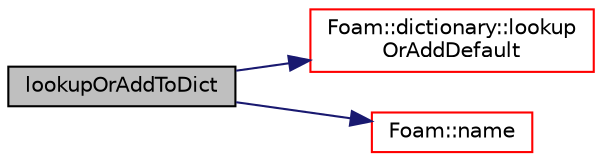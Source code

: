 digraph "lookupOrAddToDict"
{
  bgcolor="transparent";
  edge [fontname="Helvetica",fontsize="10",labelfontname="Helvetica",labelfontsize="10"];
  node [fontname="Helvetica",fontsize="10",shape=record];
  rankdir="LR";
  Node1 [label="lookupOrAddToDict",height=0.2,width=0.4,color="black", fillcolor="grey75", style="filled", fontcolor="black"];
  Node1 -> Node2 [color="midnightblue",fontsize="10",style="solid",fontname="Helvetica"];
  Node2 [label="Foam::dictionary::lookup\lOrAddDefault",height=0.2,width=0.4,color="red",URL="$a00524.html#aadafaae6847668979f5ce540f62d6e62",tooltip="Find and return a T, if not found return the given. "];
  Node1 -> Node3 [color="midnightblue",fontsize="10",style="solid",fontname="Helvetica"];
  Node3 [label="Foam::name",height=0.2,width=0.4,color="red",URL="$a10725.html#adcb0df2bd4953cb6bb390272d8263c3a",tooltip="Return a string representation of a complex. "];
}
